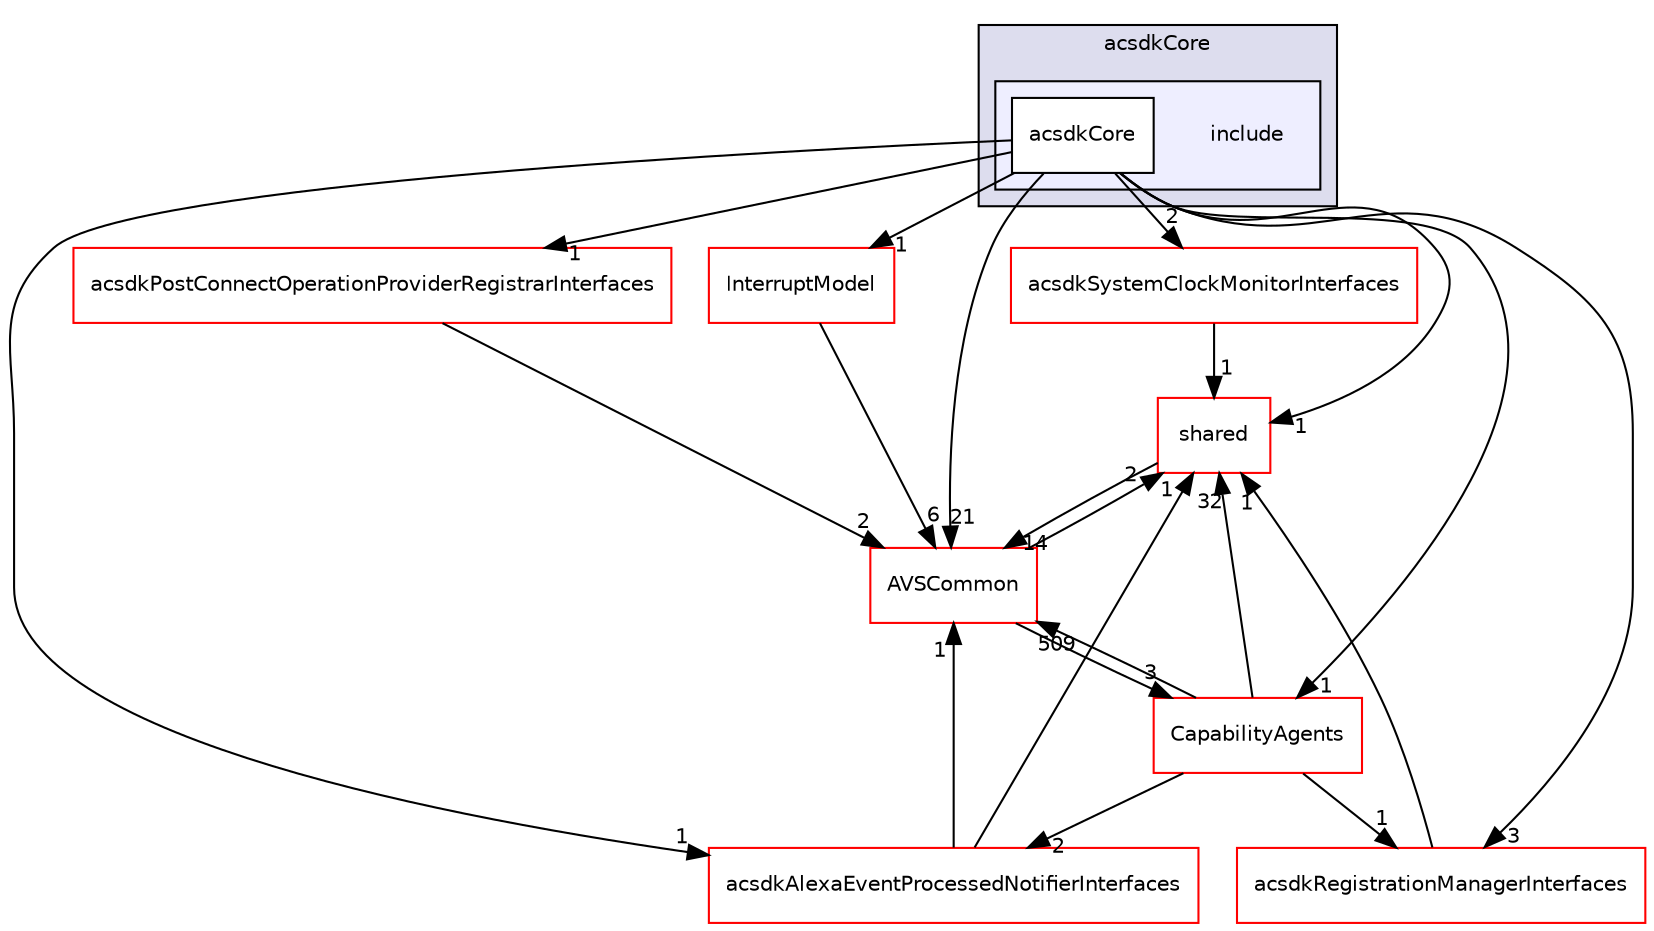 digraph "/workplace/avs-device-sdk/core/acsdkCore/include" {
  compound=true
  node [ fontsize="10", fontname="Helvetica"];
  edge [ labelfontsize="10", labelfontname="Helvetica"];
  subgraph clusterdir_787d703365cdba76ed5aa1b178c1150c {
    graph [ bgcolor="#ddddee", pencolor="black", label="acsdkCore" fontname="Helvetica", fontsize="10", URL="dir_787d703365cdba76ed5aa1b178c1150c.html"]
  subgraph clusterdir_eb8a6b56bac407065b7894f42ef6d4d6 {
    graph [ bgcolor="#eeeeff", pencolor="black", label="" URL="dir_eb8a6b56bac407065b7894f42ef6d4d6.html"];
    dir_eb8a6b56bac407065b7894f42ef6d4d6 [shape=plaintext label="include"];
    dir_0fc42ff4eded2ce43f4bb434a0ea6ca1 [shape=box label="acsdkCore" color="black" fillcolor="white" style="filled" URL="dir_0fc42ff4eded2ce43f4bb434a0ea6ca1.html"];
  }
  }
  dir_9982052f7ce695d12571567315b2fafa [shape=box label="shared" fillcolor="white" style="filled" color="red" URL="dir_9982052f7ce695d12571567315b2fafa.html"];
  dir_330edef272a752e9bbc7c394eda31c01 [shape=box label="acsdkSystemClockMonitorInterfaces" fillcolor="white" style="filled" color="red" URL="dir_330edef272a752e9bbc7c394eda31c01.html"];
  dir_7cf910bd1d7603f12ef47ff650cec893 [shape=box label="CapabilityAgents" fillcolor="white" style="filled" color="red" URL="dir_7cf910bd1d7603f12ef47ff650cec893.html"];
  dir_e64610312150a4f6a42e09b5c8003502 [shape=box label="acsdkPostConnectOperationProviderRegistrarInterfaces" fillcolor="white" style="filled" color="red" URL="dir_e64610312150a4f6a42e09b5c8003502.html"];
  dir_13e65effb2bde530b17b3d5eefcd0266 [shape=box label="AVSCommon" fillcolor="white" style="filled" color="red" URL="dir_13e65effb2bde530b17b3d5eefcd0266.html"];
  dir_7c6af3b7457c451867941b4029d22d0c [shape=box label="acsdkAlexaEventProcessedNotifierInterfaces" fillcolor="white" style="filled" color="red" URL="dir_7c6af3b7457c451867941b4029d22d0c.html"];
  dir_ebd8ea06bd6775daf5a25f413a4a4aa2 [shape=box label="acsdkRegistrationManagerInterfaces" fillcolor="white" style="filled" color="red" URL="dir_ebd8ea06bd6775daf5a25f413a4a4aa2.html"];
  dir_1da5878b5eab0954316ec5377b4b3029 [shape=box label="InterruptModel" fillcolor="white" style="filled" color="red" URL="dir_1da5878b5eab0954316ec5377b4b3029.html"];
  dir_9982052f7ce695d12571567315b2fafa->dir_13e65effb2bde530b17b3d5eefcd0266 [headlabel="14", labeldistance=1.5 headhref="dir_000598_000017.html"];
  dir_330edef272a752e9bbc7c394eda31c01->dir_9982052f7ce695d12571567315b2fafa [headlabel="1", labeldistance=1.5 headhref="dir_000495_000598.html"];
  dir_7cf910bd1d7603f12ef47ff650cec893->dir_9982052f7ce695d12571567315b2fafa [headlabel="32", labeldistance=1.5 headhref="dir_000357_000598.html"];
  dir_7cf910bd1d7603f12ef47ff650cec893->dir_13e65effb2bde530b17b3d5eefcd0266 [headlabel="509", labeldistance=1.5 headhref="dir_000357_000017.html"];
  dir_7cf910bd1d7603f12ef47ff650cec893->dir_7c6af3b7457c451867941b4029d22d0c [headlabel="2", labeldistance=1.5 headhref="dir_000357_000462.html"];
  dir_7cf910bd1d7603f12ef47ff650cec893->dir_ebd8ea06bd6775daf5a25f413a4a4aa2 [headlabel="1", labeldistance=1.5 headhref="dir_000357_000484.html"];
  dir_e64610312150a4f6a42e09b5c8003502->dir_13e65effb2bde530b17b3d5eefcd0266 [headlabel="2", labeldistance=1.5 headhref="dir_000474_000017.html"];
  dir_0fc42ff4eded2ce43f4bb434a0ea6ca1->dir_9982052f7ce695d12571567315b2fafa [headlabel="1", labeldistance=1.5 headhref="dir_000467_000598.html"];
  dir_0fc42ff4eded2ce43f4bb434a0ea6ca1->dir_330edef272a752e9bbc7c394eda31c01 [headlabel="2", labeldistance=1.5 headhref="dir_000467_000495.html"];
  dir_0fc42ff4eded2ce43f4bb434a0ea6ca1->dir_7cf910bd1d7603f12ef47ff650cec893 [headlabel="1", labeldistance=1.5 headhref="dir_000467_000357.html"];
  dir_0fc42ff4eded2ce43f4bb434a0ea6ca1->dir_e64610312150a4f6a42e09b5c8003502 [headlabel="1", labeldistance=1.5 headhref="dir_000467_000474.html"];
  dir_0fc42ff4eded2ce43f4bb434a0ea6ca1->dir_13e65effb2bde530b17b3d5eefcd0266 [headlabel="21", labeldistance=1.5 headhref="dir_000467_000017.html"];
  dir_0fc42ff4eded2ce43f4bb434a0ea6ca1->dir_7c6af3b7457c451867941b4029d22d0c [headlabel="1", labeldistance=1.5 headhref="dir_000467_000462.html"];
  dir_0fc42ff4eded2ce43f4bb434a0ea6ca1->dir_ebd8ea06bd6775daf5a25f413a4a4aa2 [headlabel="3", labeldistance=1.5 headhref="dir_000467_000484.html"];
  dir_0fc42ff4eded2ce43f4bb434a0ea6ca1->dir_1da5878b5eab0954316ec5377b4b3029 [headlabel="1", labeldistance=1.5 headhref="dir_000467_000524.html"];
  dir_13e65effb2bde530b17b3d5eefcd0266->dir_9982052f7ce695d12571567315b2fafa [headlabel="2", labeldistance=1.5 headhref="dir_000017_000598.html"];
  dir_13e65effb2bde530b17b3d5eefcd0266->dir_7cf910bd1d7603f12ef47ff650cec893 [headlabel="3", labeldistance=1.5 headhref="dir_000017_000357.html"];
  dir_7c6af3b7457c451867941b4029d22d0c->dir_9982052f7ce695d12571567315b2fafa [headlabel="1", labeldistance=1.5 headhref="dir_000462_000598.html"];
  dir_7c6af3b7457c451867941b4029d22d0c->dir_13e65effb2bde530b17b3d5eefcd0266 [headlabel="1", labeldistance=1.5 headhref="dir_000462_000017.html"];
  dir_ebd8ea06bd6775daf5a25f413a4a4aa2->dir_9982052f7ce695d12571567315b2fafa [headlabel="1", labeldistance=1.5 headhref="dir_000484_000598.html"];
  dir_1da5878b5eab0954316ec5377b4b3029->dir_13e65effb2bde530b17b3d5eefcd0266 [headlabel="6", labeldistance=1.5 headhref="dir_000524_000017.html"];
}
